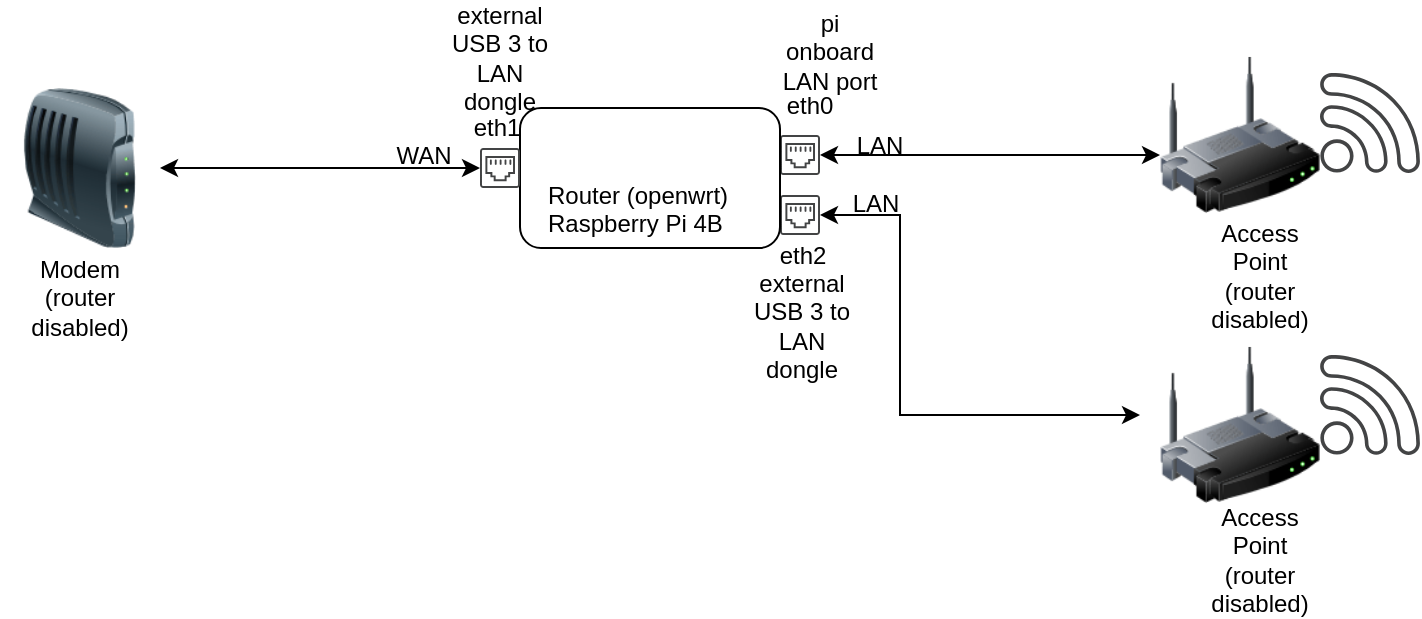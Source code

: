 <mxfile version="21.0.6" type="device"><diagram name="Page-1" id="EldhIoCnvmS2X6LWe9rA"><mxGraphModel dx="1434" dy="797" grid="1" gridSize="10" guides="1" tooltips="1" connect="1" arrows="1" fold="1" page="1" pageScale="1" pageWidth="850" pageHeight="1100" math="0" shadow="0"><root><mxCell id="0"/><mxCell id="1" parent="0"/><mxCell id="PxpAApCseYtSq1UY4rPy-1" value="" style="image;html=1;image=img/lib/clip_art/networking/Modem_128x128.png" parent="1" vertex="1"><mxGeometry x="80" y="160" width="80" height="80" as="geometry"/></mxCell><mxCell id="PxpAApCseYtSq1UY4rPy-8" value="" style="endArrow=classic;startArrow=classic;html=1;rounded=0;exitX=1;exitY=0.5;exitDx=0;exitDy=0;" parent="1" source="PxpAApCseYtSq1UY4rPy-1" edge="1"><mxGeometry width="50" height="50" relative="1" as="geometry"><mxPoint x="180" y="200" as="sourcePoint"/><mxPoint x="320" y="200" as="targetPoint"/></mxGeometry></mxCell><mxCell id="PxpAApCseYtSq1UY4rPy-15" value="&lt;div&gt;Modem (router disabled)&lt;/div&gt;" style="text;html=1;strokeColor=none;fillColor=none;align=center;verticalAlign=middle;whiteSpace=wrap;rounded=0;" parent="1" vertex="1"><mxGeometry x="90" y="250" width="60" height="30" as="geometry"/></mxCell><mxCell id="PxpAApCseYtSq1UY4rPy-30" value="WAN" style="text;html=1;strokeColor=none;fillColor=none;align=center;verticalAlign=middle;whiteSpace=wrap;rounded=0;" parent="1" vertex="1"><mxGeometry x="262" y="179" width="60" height="30" as="geometry"/></mxCell><mxCell id="heESUydr5_HdH7jnXagB-15" value="" style="group" vertex="1" connectable="0" parent="1"><mxGeometry x="465" y="126.5" width="325" height="277" as="geometry"/></mxCell><mxCell id="PxpAApCseYtSq1UY4rPy-2" value="" style="image;html=1;image=img/lib/clip_art/networking/Wireless_Router_128x128.png" parent="heESUydr5_HdH7jnXagB-15" vertex="1"><mxGeometry x="195" y="17" width="80" height="80" as="geometry"/></mxCell><mxCell id="PxpAApCseYtSq1UY4rPy-9" value="" style="endArrow=classic;startArrow=classic;html=1;rounded=0;entryX=0;entryY=0.625;entryDx=0;entryDy=0;entryPerimeter=0;" parent="heESUydr5_HdH7jnXagB-15" source="PxpAApCseYtSq1UY4rPy-11" target="PxpAApCseYtSq1UY4rPy-2" edge="1"><mxGeometry width="50" height="50" relative="1" as="geometry"><mxPoint x="35" y="67" as="sourcePoint"/><mxPoint x="155" y="67" as="targetPoint"/></mxGeometry></mxCell><mxCell id="PxpAApCseYtSq1UY4rPy-16" value="Access Point (router disabled)" style="text;html=1;strokeColor=none;fillColor=none;align=center;verticalAlign=middle;whiteSpace=wrap;rounded=0;" parent="heESUydr5_HdH7jnXagB-15" vertex="1"><mxGeometry x="225" y="117" width="40" height="20" as="geometry"/></mxCell><mxCell id="PxpAApCseYtSq1UY4rPy-31" value="LAN" style="text;html=1;strokeColor=none;fillColor=none;align=center;verticalAlign=middle;whiteSpace=wrap;rounded=0;" parent="heESUydr5_HdH7jnXagB-15" vertex="1"><mxGeometry x="25" y="47" width="60" height="30" as="geometry"/></mxCell><mxCell id="PxpAApCseYtSq1UY4rPy-32" value="" style="sketch=0;pointerEvents=1;shadow=0;dashed=0;html=1;strokeColor=none;fillColor=#434445;aspect=fixed;labelPosition=center;verticalLabelPosition=bottom;verticalAlign=top;align=center;outlineConnect=0;shape=mxgraph.vvd.wi_fi;" parent="heESUydr5_HdH7jnXagB-15" vertex="1"><mxGeometry x="275" y="26" width="50" height="50" as="geometry"/></mxCell><mxCell id="xIIYVnJPuSh0PwGSnz5O-2" value="" style="group" parent="heESUydr5_HdH7jnXagB-15" vertex="1" connectable="0"><mxGeometry x="5" y="67" width="70" height="40" as="geometry"/></mxCell><mxCell id="PxpAApCseYtSq1UY4rPy-27" value="" style="group" parent="xIIYVnJPuSh0PwGSnz5O-2" vertex="1" connectable="0"><mxGeometry y="-15" width="70" height="30" as="geometry"/></mxCell><mxCell id="PxpAApCseYtSq1UY4rPy-11" value="" style="sketch=0;pointerEvents=1;shadow=0;dashed=0;html=1;strokeColor=none;fillColor=#434445;aspect=fixed;labelPosition=center;verticalLabelPosition=bottom;verticalAlign=top;align=center;outlineConnect=0;shape=mxgraph.vvd.ethernet_port;" parent="PxpAApCseYtSq1UY4rPy-27" vertex="1"><mxGeometry y="5" width="20" height="20" as="geometry"/></mxCell><mxCell id="PxpAApCseYtSq1UY4rPy-12" value="eth0" style="text;html=1;strokeColor=none;fillColor=none;align=center;verticalAlign=middle;whiteSpace=wrap;rounded=0;" parent="PxpAApCseYtSq1UY4rPy-27" vertex="1"><mxGeometry x="-15" y="-25" width="60" height="30" as="geometry"/></mxCell><mxCell id="xIIYVnJPuSh0PwGSnz5O-3" value="" style="sketch=0;pointerEvents=1;shadow=0;dashed=0;html=1;strokeColor=none;fillColor=#434445;aspect=fixed;labelPosition=center;verticalLabelPosition=bottom;verticalAlign=top;align=center;outlineConnect=0;shape=mxgraph.vvd.ethernet_port;" parent="xIIYVnJPuSh0PwGSnz5O-2" vertex="1"><mxGeometry y="20" width="20" height="20" as="geometry"/></mxCell><mxCell id="heESUydr5_HdH7jnXagB-1" value="" style="endArrow=classic;startArrow=classic;html=1;rounded=0;" edge="1" parent="heESUydr5_HdH7jnXagB-15" target="xIIYVnJPuSh0PwGSnz5O-3"><mxGeometry width="50" height="50" relative="1" as="geometry"><mxPoint x="185" y="197" as="sourcePoint"/><mxPoint x="35" y="97" as="targetPoint"/><Array as="points"><mxPoint x="65" y="197"/><mxPoint x="65" y="97"/></Array></mxGeometry></mxCell><mxCell id="PxpAApCseYtSq1UY4rPy-36" value="&lt;div&gt;pi &lt;br&gt;&lt;/div&gt;&lt;div&gt;onboard LAN port&lt;/div&gt;" style="text;html=1;strokeColor=none;fillColor=none;align=center;verticalAlign=middle;whiteSpace=wrap;rounded=0;" parent="heESUydr5_HdH7jnXagB-15" vertex="1"><mxGeometry width="60" height="30" as="geometry"/></mxCell><mxCell id="heESUydr5_HdH7jnXagB-6" value="eth2" style="text;html=1;strokeColor=none;fillColor=none;align=center;verticalAlign=middle;whiteSpace=wrap;rounded=0;" vertex="1" parent="heESUydr5_HdH7jnXagB-15"><mxGeometry x="5" y="107" width="22.857" height="20" as="geometry"/></mxCell><mxCell id="heESUydr5_HdH7jnXagB-9" value="LAN" style="text;html=1;strokeColor=none;fillColor=none;align=center;verticalAlign=middle;whiteSpace=wrap;rounded=0;" vertex="1" parent="heESUydr5_HdH7jnXagB-15"><mxGeometry x="23" y="76" width="60" height="30" as="geometry"/></mxCell><mxCell id="heESUydr5_HdH7jnXagB-12" value="" style="image;html=1;image=img/lib/clip_art/networking/Wireless_Router_128x128.png" vertex="1" parent="heESUydr5_HdH7jnXagB-15"><mxGeometry x="195" y="162" width="80" height="80" as="geometry"/></mxCell><mxCell id="heESUydr5_HdH7jnXagB-13" value="Access Point (router disabled)" style="text;html=1;strokeColor=none;fillColor=none;align=center;verticalAlign=middle;whiteSpace=wrap;rounded=0;" vertex="1" parent="heESUydr5_HdH7jnXagB-15"><mxGeometry x="225" y="259" width="40" height="20" as="geometry"/></mxCell><mxCell id="heESUydr5_HdH7jnXagB-14" value="" style="sketch=0;pointerEvents=1;shadow=0;dashed=0;html=1;strokeColor=none;fillColor=#434445;aspect=fixed;labelPosition=center;verticalLabelPosition=bottom;verticalAlign=top;align=center;outlineConnect=0;shape=mxgraph.vvd.wi_fi;" vertex="1" parent="heESUydr5_HdH7jnXagB-15"><mxGeometry x="275" y="167" width="50" height="50" as="geometry"/></mxCell><mxCell id="heESUydr5_HdH7jnXagB-5" value="&lt;div&gt;external USB 3 to LAN dongle&lt;/div&gt;" style="text;html=1;strokeColor=none;fillColor=none;align=center;verticalAlign=middle;whiteSpace=wrap;rounded=0;" vertex="1" parent="heESUydr5_HdH7jnXagB-15"><mxGeometry x="-13.57" y="137" width="60" height="30" as="geometry"/></mxCell><mxCell id="heESUydr5_HdH7jnXagB-19" value="" style="group" vertex="1" connectable="0" parent="1"><mxGeometry x="340" y="170" width="140" height="70" as="geometry"/></mxCell><mxCell id="heESUydr5_HdH7jnXagB-18" value="" style="rounded=1;whiteSpace=wrap;html=1;" vertex="1" parent="heESUydr5_HdH7jnXagB-19"><mxGeometry width="130" height="70" as="geometry"/></mxCell><mxCell id="PxpAApCseYtSq1UY4rPy-5" value="" style="shape=image;html=1;verticalAlign=top;verticalLabelPosition=bottom;labelBackgroundColor=#ffffff;imageAspect=0;aspect=fixed;image=https://cdn1.iconfinder.com/data/icons/fruit-136/64/Fruit_iconfree_Filled_Outline_raspberry-healthy-organic-food-fruit_icon-128.png" parent="heESUydr5_HdH7jnXagB-19" vertex="1"><mxGeometry x="51.998" y="6" width="31.43" height="31.43" as="geometry"/></mxCell><mxCell id="PxpAApCseYtSq1UY4rPy-17" value="&lt;div&gt;Router (openwrt)&lt;/div&gt;&lt;div&gt;Raspberry Pi 4B&lt;/div&gt;" style="text;whiteSpace=wrap;html=1;" parent="heESUydr5_HdH7jnXagB-19" vertex="1"><mxGeometry x="11.993" y="30" width="116.667" height="20" as="geometry"/></mxCell><mxCell id="PxpAApCseYtSq1UY4rPy-33" value="&lt;div&gt;external USB 3 to LAN dongle&lt;/div&gt;" style="text;html=1;strokeColor=none;fillColor=none;align=center;verticalAlign=middle;whiteSpace=wrap;rounded=0;" parent="1" vertex="1"><mxGeometry x="300" y="130" width="60" height="30" as="geometry"/></mxCell><mxCell id="heESUydr5_HdH7jnXagB-3" value="" style="group" vertex="1" connectable="0" parent="1"><mxGeometry x="320" y="170" width="40" height="40" as="geometry"/></mxCell><mxCell id="PxpAApCseYtSq1UY4rPy-29" value="" style="group" parent="heESUydr5_HdH7jnXagB-3" vertex="1" connectable="0"><mxGeometry width="40" height="20" as="geometry"/></mxCell><mxCell id="PxpAApCseYtSq1UY4rPy-13" value="eth1" style="text;html=1;strokeColor=none;fillColor=none;align=center;verticalAlign=middle;whiteSpace=wrap;rounded=0;" parent="PxpAApCseYtSq1UY4rPy-29" vertex="1"><mxGeometry x="-3" width="22.857" height="20" as="geometry"/></mxCell><mxCell id="PxpAApCseYtSq1UY4rPy-10" value="" style="sketch=0;pointerEvents=1;shadow=0;dashed=0;html=1;strokeColor=none;fillColor=#434445;aspect=fixed;labelPosition=center;verticalLabelPosition=bottom;verticalAlign=top;align=center;outlineConnect=0;shape=mxgraph.vvd.ethernet_port;" parent="heESUydr5_HdH7jnXagB-3" vertex="1"><mxGeometry y="20" width="20" height="20" as="geometry"/></mxCell></root></mxGraphModel></diagram></mxfile>